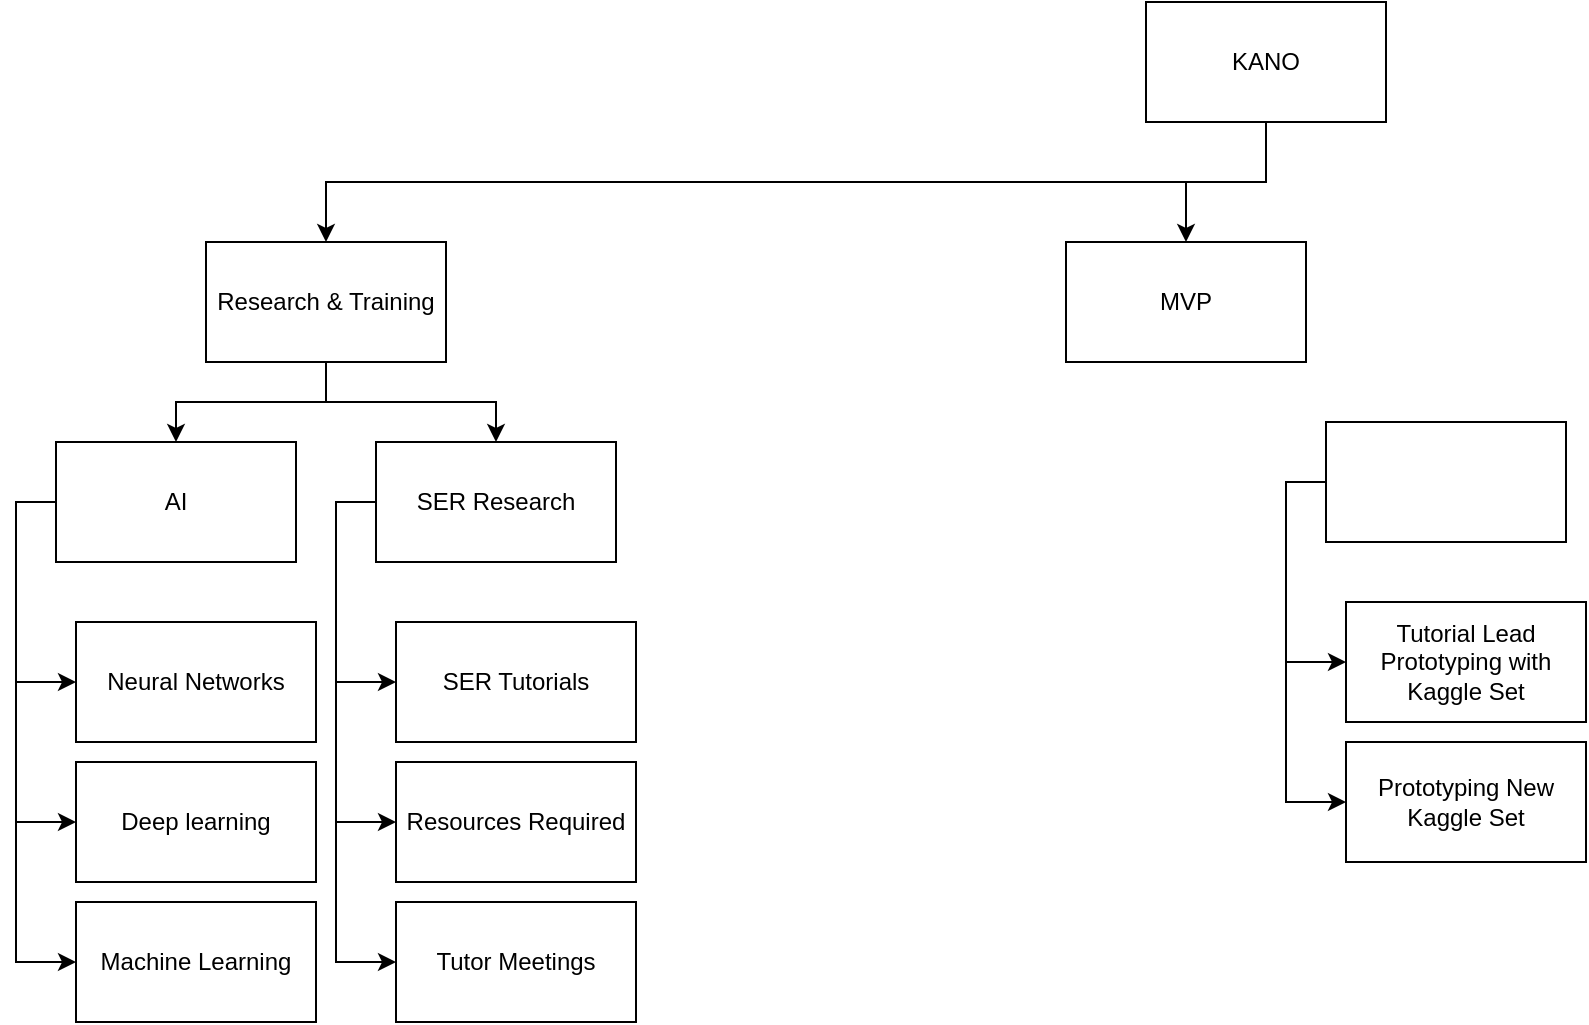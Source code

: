 <mxfile version="24.8.2">
  <diagram name="Page-1" id="xCzca-fbEk7-SdMN6r9x">
    <mxGraphModel dx="2345" dy="614" grid="1" gridSize="10" guides="1" tooltips="1" connect="1" arrows="1" fold="1" page="1" pageScale="1" pageWidth="827" pageHeight="1169" math="0" shadow="0">
      <root>
        <mxCell id="0" />
        <mxCell id="1" parent="0" />
        <mxCell id="Wbc0wrQuy2FuL3cFwNh8-31" style="edgeStyle=orthogonalEdgeStyle;rounded=0;orthogonalLoop=1;jettySize=auto;html=1;exitX=0.5;exitY=1;exitDx=0;exitDy=0;" edge="1" parent="1" source="Wbc0wrQuy2FuL3cFwNh8-1" target="Wbc0wrQuy2FuL3cFwNh8-3">
          <mxGeometry relative="1" as="geometry" />
        </mxCell>
        <mxCell id="Wbc0wrQuy2FuL3cFwNh8-33" style="edgeStyle=orthogonalEdgeStyle;rounded=0;orthogonalLoop=1;jettySize=auto;html=1;exitX=0.5;exitY=1;exitDx=0;exitDy=0;entryX=0.5;entryY=0;entryDx=0;entryDy=0;" edge="1" parent="1" source="Wbc0wrQuy2FuL3cFwNh8-1" target="Wbc0wrQuy2FuL3cFwNh8-32">
          <mxGeometry relative="1" as="geometry" />
        </mxCell>
        <mxCell id="Wbc0wrQuy2FuL3cFwNh8-1" value="KANO" style="rounded=0;whiteSpace=wrap;html=1;" vertex="1" parent="1">
          <mxGeometry x="380" y="60" width="120" height="60" as="geometry" />
        </mxCell>
        <mxCell id="Wbc0wrQuy2FuL3cFwNh8-2" style="edgeStyle=orthogonalEdgeStyle;rounded=0;orthogonalLoop=1;jettySize=auto;html=1;exitX=0.5;exitY=1;exitDx=0;exitDy=0;" edge="1" parent="1" source="Wbc0wrQuy2FuL3cFwNh8-1" target="Wbc0wrQuy2FuL3cFwNh8-1">
          <mxGeometry relative="1" as="geometry" />
        </mxCell>
        <mxCell id="Wbc0wrQuy2FuL3cFwNh8-5" value="" style="edgeStyle=orthogonalEdgeStyle;rounded=0;orthogonalLoop=1;jettySize=auto;html=1;entryX=0.5;entryY=0;entryDx=0;entryDy=0;exitX=0.5;exitY=1;exitDx=0;exitDy=0;" edge="1" parent="1" source="Wbc0wrQuy2FuL3cFwNh8-3" target="Wbc0wrQuy2FuL3cFwNh8-10">
          <mxGeometry relative="1" as="geometry" />
        </mxCell>
        <mxCell id="Wbc0wrQuy2FuL3cFwNh8-15" style="edgeStyle=orthogonalEdgeStyle;rounded=0;orthogonalLoop=1;jettySize=auto;html=1;exitX=0.5;exitY=1;exitDx=0;exitDy=0;entryX=0.5;entryY=0;entryDx=0;entryDy=0;" edge="1" parent="1" source="Wbc0wrQuy2FuL3cFwNh8-3" target="Wbc0wrQuy2FuL3cFwNh8-11">
          <mxGeometry relative="1" as="geometry" />
        </mxCell>
        <mxCell id="Wbc0wrQuy2FuL3cFwNh8-3" value="Research &amp;amp; Training" style="rounded=0;whiteSpace=wrap;html=1;" vertex="1" parent="1">
          <mxGeometry x="-90" y="180" width="120" height="60" as="geometry" />
        </mxCell>
        <mxCell id="Wbc0wrQuy2FuL3cFwNh8-4" value="Neural Networks" style="whiteSpace=wrap;html=1;rounded=0;" vertex="1" parent="1">
          <mxGeometry x="-155" y="370" width="120" height="60" as="geometry" />
        </mxCell>
        <mxCell id="Wbc0wrQuy2FuL3cFwNh8-6" value="Deep learning" style="whiteSpace=wrap;html=1;rounded=0;" vertex="1" parent="1">
          <mxGeometry x="-155" y="440" width="120" height="60" as="geometry" />
        </mxCell>
        <mxCell id="Wbc0wrQuy2FuL3cFwNh8-7" value="SER Tutorials" style="whiteSpace=wrap;html=1;rounded=0;" vertex="1" parent="1">
          <mxGeometry x="5" y="370" width="120" height="60" as="geometry" />
        </mxCell>
        <mxCell id="Wbc0wrQuy2FuL3cFwNh8-9" value="Resources Required" style="whiteSpace=wrap;html=1;rounded=0;" vertex="1" parent="1">
          <mxGeometry x="5" y="440" width="120" height="60" as="geometry" />
        </mxCell>
        <mxCell id="Wbc0wrQuy2FuL3cFwNh8-23" style="edgeStyle=orthogonalEdgeStyle;rounded=0;orthogonalLoop=1;jettySize=auto;html=1;exitX=0;exitY=0.5;exitDx=0;exitDy=0;entryX=0;entryY=0.5;entryDx=0;entryDy=0;" edge="1" parent="1" source="Wbc0wrQuy2FuL3cFwNh8-10" target="Wbc0wrQuy2FuL3cFwNh8-4">
          <mxGeometry relative="1" as="geometry" />
        </mxCell>
        <mxCell id="Wbc0wrQuy2FuL3cFwNh8-24" style="edgeStyle=orthogonalEdgeStyle;rounded=0;orthogonalLoop=1;jettySize=auto;html=1;exitX=0;exitY=0.5;exitDx=0;exitDy=0;entryX=0;entryY=0.5;entryDx=0;entryDy=0;" edge="1" parent="1" source="Wbc0wrQuy2FuL3cFwNh8-10" target="Wbc0wrQuy2FuL3cFwNh8-6">
          <mxGeometry relative="1" as="geometry" />
        </mxCell>
        <mxCell id="Wbc0wrQuy2FuL3cFwNh8-25" style="edgeStyle=orthogonalEdgeStyle;rounded=0;orthogonalLoop=1;jettySize=auto;html=1;exitX=0;exitY=0.5;exitDx=0;exitDy=0;entryX=0;entryY=0.5;entryDx=0;entryDy=0;" edge="1" parent="1" source="Wbc0wrQuy2FuL3cFwNh8-10" target="Wbc0wrQuy2FuL3cFwNh8-13">
          <mxGeometry relative="1" as="geometry" />
        </mxCell>
        <mxCell id="Wbc0wrQuy2FuL3cFwNh8-10" value="AI" style="rounded=0;whiteSpace=wrap;html=1;" vertex="1" parent="1">
          <mxGeometry x="-165" y="280" width="120" height="60" as="geometry" />
        </mxCell>
        <mxCell id="Wbc0wrQuy2FuL3cFwNh8-27" style="edgeStyle=orthogonalEdgeStyle;rounded=0;orthogonalLoop=1;jettySize=auto;html=1;exitX=0;exitY=0.5;exitDx=0;exitDy=0;entryX=0;entryY=0.5;entryDx=0;entryDy=0;" edge="1" parent="1" source="Wbc0wrQuy2FuL3cFwNh8-11" target="Wbc0wrQuy2FuL3cFwNh8-7">
          <mxGeometry relative="1" as="geometry" />
        </mxCell>
        <mxCell id="Wbc0wrQuy2FuL3cFwNh8-28" style="edgeStyle=orthogonalEdgeStyle;rounded=0;orthogonalLoop=1;jettySize=auto;html=1;exitX=0;exitY=0.5;exitDx=0;exitDy=0;entryX=0;entryY=0.5;entryDx=0;entryDy=0;" edge="1" parent="1" source="Wbc0wrQuy2FuL3cFwNh8-11" target="Wbc0wrQuy2FuL3cFwNh8-9">
          <mxGeometry relative="1" as="geometry" />
        </mxCell>
        <mxCell id="Wbc0wrQuy2FuL3cFwNh8-34" style="edgeStyle=orthogonalEdgeStyle;rounded=0;orthogonalLoop=1;jettySize=auto;html=1;exitX=0;exitY=0.5;exitDx=0;exitDy=0;entryX=0;entryY=0.5;entryDx=0;entryDy=0;" edge="1" parent="1" source="Wbc0wrQuy2FuL3cFwNh8-11" target="Wbc0wrQuy2FuL3cFwNh8-35">
          <mxGeometry relative="1" as="geometry">
            <mxPoint x="-15" y="500" as="targetPoint" />
          </mxGeometry>
        </mxCell>
        <mxCell id="Wbc0wrQuy2FuL3cFwNh8-11" value="SER Research" style="rounded=0;whiteSpace=wrap;html=1;" vertex="1" parent="1">
          <mxGeometry x="-5" y="280" width="120" height="60" as="geometry" />
        </mxCell>
        <mxCell id="Wbc0wrQuy2FuL3cFwNh8-29" style="edgeStyle=orthogonalEdgeStyle;rounded=0;orthogonalLoop=1;jettySize=auto;html=1;exitX=0;exitY=0.5;exitDx=0;exitDy=0;entryX=0;entryY=0.5;entryDx=0;entryDy=0;" edge="1" parent="1" target="Wbc0wrQuy2FuL3cFwNh8-8">
          <mxGeometry relative="1" as="geometry">
            <mxPoint x="80" y="310" as="sourcePoint" />
          </mxGeometry>
        </mxCell>
        <mxCell id="Wbc0wrQuy2FuL3cFwNh8-30" style="edgeStyle=orthogonalEdgeStyle;rounded=0;orthogonalLoop=1;jettySize=auto;html=1;exitX=0;exitY=0.5;exitDx=0;exitDy=0;entryX=0;entryY=0.5;entryDx=0;entryDy=0;" edge="1" parent="1" target="Wbc0wrQuy2FuL3cFwNh8-18">
          <mxGeometry relative="1" as="geometry">
            <mxPoint x="80" y="310" as="sourcePoint" />
          </mxGeometry>
        </mxCell>
        <mxCell id="Wbc0wrQuy2FuL3cFwNh8-13" value="Machine Learning" style="whiteSpace=wrap;html=1;rounded=0;" vertex="1" parent="1">
          <mxGeometry x="-155" y="510" width="120" height="60" as="geometry" />
        </mxCell>
        <mxCell id="Wbc0wrQuy2FuL3cFwNh8-32" value="MVP" style="rounded=0;whiteSpace=wrap;html=1;" vertex="1" parent="1">
          <mxGeometry x="340" y="180" width="120" height="60" as="geometry" />
        </mxCell>
        <mxCell id="Wbc0wrQuy2FuL3cFwNh8-35" value="Tutor Meetings" style="whiteSpace=wrap;html=1;rounded=0;" vertex="1" parent="1">
          <mxGeometry x="5" y="510" width="120" height="60" as="geometry" />
        </mxCell>
        <mxCell id="Wbc0wrQuy2FuL3cFwNh8-36" value="Tutorial Lead Prototyping with Kaggle Set" style="whiteSpace=wrap;html=1;rounded=0;" vertex="1" parent="1">
          <mxGeometry x="480" y="360" width="120" height="60" as="geometry" />
        </mxCell>
        <mxCell id="Wbc0wrQuy2FuL3cFwNh8-37" style="edgeStyle=orthogonalEdgeStyle;rounded=0;orthogonalLoop=1;jettySize=auto;html=1;exitX=0;exitY=0.5;exitDx=0;exitDy=0;entryX=0;entryY=0.5;entryDx=0;entryDy=0;" edge="1" parent="1" source="Wbc0wrQuy2FuL3cFwNh8-39" target="Wbc0wrQuy2FuL3cFwNh8-36">
          <mxGeometry relative="1" as="geometry" />
        </mxCell>
        <mxCell id="Wbc0wrQuy2FuL3cFwNh8-38" style="edgeStyle=orthogonalEdgeStyle;rounded=0;orthogonalLoop=1;jettySize=auto;html=1;exitX=0;exitY=0.5;exitDx=0;exitDy=0;entryX=0;entryY=0.5;entryDx=0;entryDy=0;" edge="1" parent="1" source="Wbc0wrQuy2FuL3cFwNh8-39" target="Wbc0wrQuy2FuL3cFwNh8-40">
          <mxGeometry relative="1" as="geometry" />
        </mxCell>
        <mxCell id="Wbc0wrQuy2FuL3cFwNh8-39" value="" style="rounded=0;whiteSpace=wrap;html=1;" vertex="1" parent="1">
          <mxGeometry x="470" y="270" width="120" height="60" as="geometry" />
        </mxCell>
        <mxCell id="Wbc0wrQuy2FuL3cFwNh8-40" value="Prototyping New Kaggle Set" style="whiteSpace=wrap;html=1;rounded=0;" vertex="1" parent="1">
          <mxGeometry x="480" y="430" width="120" height="60" as="geometry" />
        </mxCell>
      </root>
    </mxGraphModel>
  </diagram>
</mxfile>
